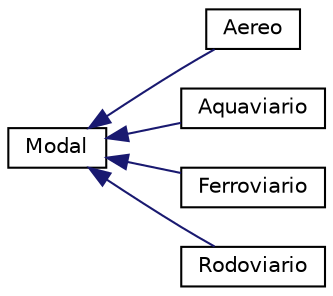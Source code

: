 digraph "Representação gráfica da hiearquia da classe"
{
  edge [fontname="Helvetica",fontsize="10",labelfontname="Helvetica",labelfontsize="10"];
  node [fontname="Helvetica",fontsize="10",shape=record];
  rankdir="LR";
  Node0 [label="Modal",height=0.2,width=0.4,color="black", fillcolor="white", style="filled",URL="$classModal.html",tooltip="Esta classe representa uma conexão entre duas localidades e o meio de transporte que as conecta..."];
  Node0 -> Node1 [dir="back",color="midnightblue",fontsize="10",style="solid",fontname="Helvetica"];
  Node1 [label="Aereo",height=0.2,width=0.4,color="black", fillcolor="white", style="filled",URL="$classAereo.html"];
  Node0 -> Node2 [dir="back",color="midnightblue",fontsize="10",style="solid",fontname="Helvetica"];
  Node2 [label="Aquaviario",height=0.2,width=0.4,color="black", fillcolor="white", style="filled",URL="$classAquaviario.html"];
  Node0 -> Node3 [dir="back",color="midnightblue",fontsize="10",style="solid",fontname="Helvetica"];
  Node3 [label="Ferroviario",height=0.2,width=0.4,color="black", fillcolor="white", style="filled",URL="$classFerroviario.html"];
  Node0 -> Node4 [dir="back",color="midnightblue",fontsize="10",style="solid",fontname="Helvetica"];
  Node4 [label="Rodoviario",height=0.2,width=0.4,color="black", fillcolor="white", style="filled",URL="$classRodoviario.html"];
}
